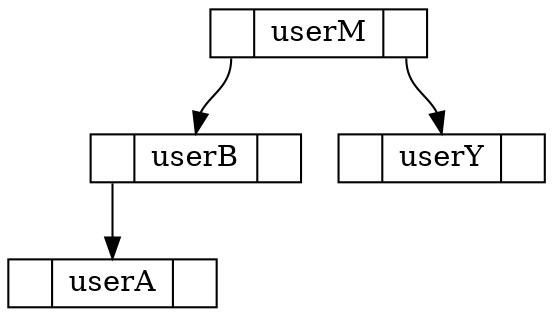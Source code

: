 digraph userAVL {node[shape = record,height=.1];
nodeAVLuserA[label = "<f0> |<f1> userA|<f2> "];
nodeAVLuserB[label = "<f0> |<f1> userB|<f2> "];
nodeAVLuserM[label = "<f0> |<f1> userM|<f2> "];
nodeAVLuserY[label = "<f0> |<f1> userY|<f2> "];
"nodeAVLuserB":f0 -> "nodeAVLuserA":f1;
"nodeAVLuserM":f2 -> "nodeAVLuserY":f1;
"nodeAVLuserM":f0 -> "nodeAVLuserB":f1;
}